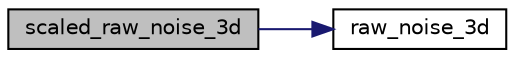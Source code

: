 digraph "scaled_raw_noise_3d"
{
  edge [fontname="Helvetica",fontsize="10",labelfontname="Helvetica",labelfontsize="10"];
  node [fontname="Helvetica",fontsize="10",shape=record];
  rankdir="LR";
  Node1 [label="scaled_raw_noise_3d",height=0.2,width=0.4,color="black", fillcolor="grey75", style="filled" fontcolor="black"];
  Node1 -> Node2 [color="midnightblue",fontsize="10",style="solid",fontname="Helvetica"];
  Node2 [label="raw_noise_3d",height=0.2,width=0.4,color="black", fillcolor="white", style="filled",URL="$_demo_2simplexnoise_8cpp.html#ad0622abf2ce45e0ce42c09a798cba83b"];
}

